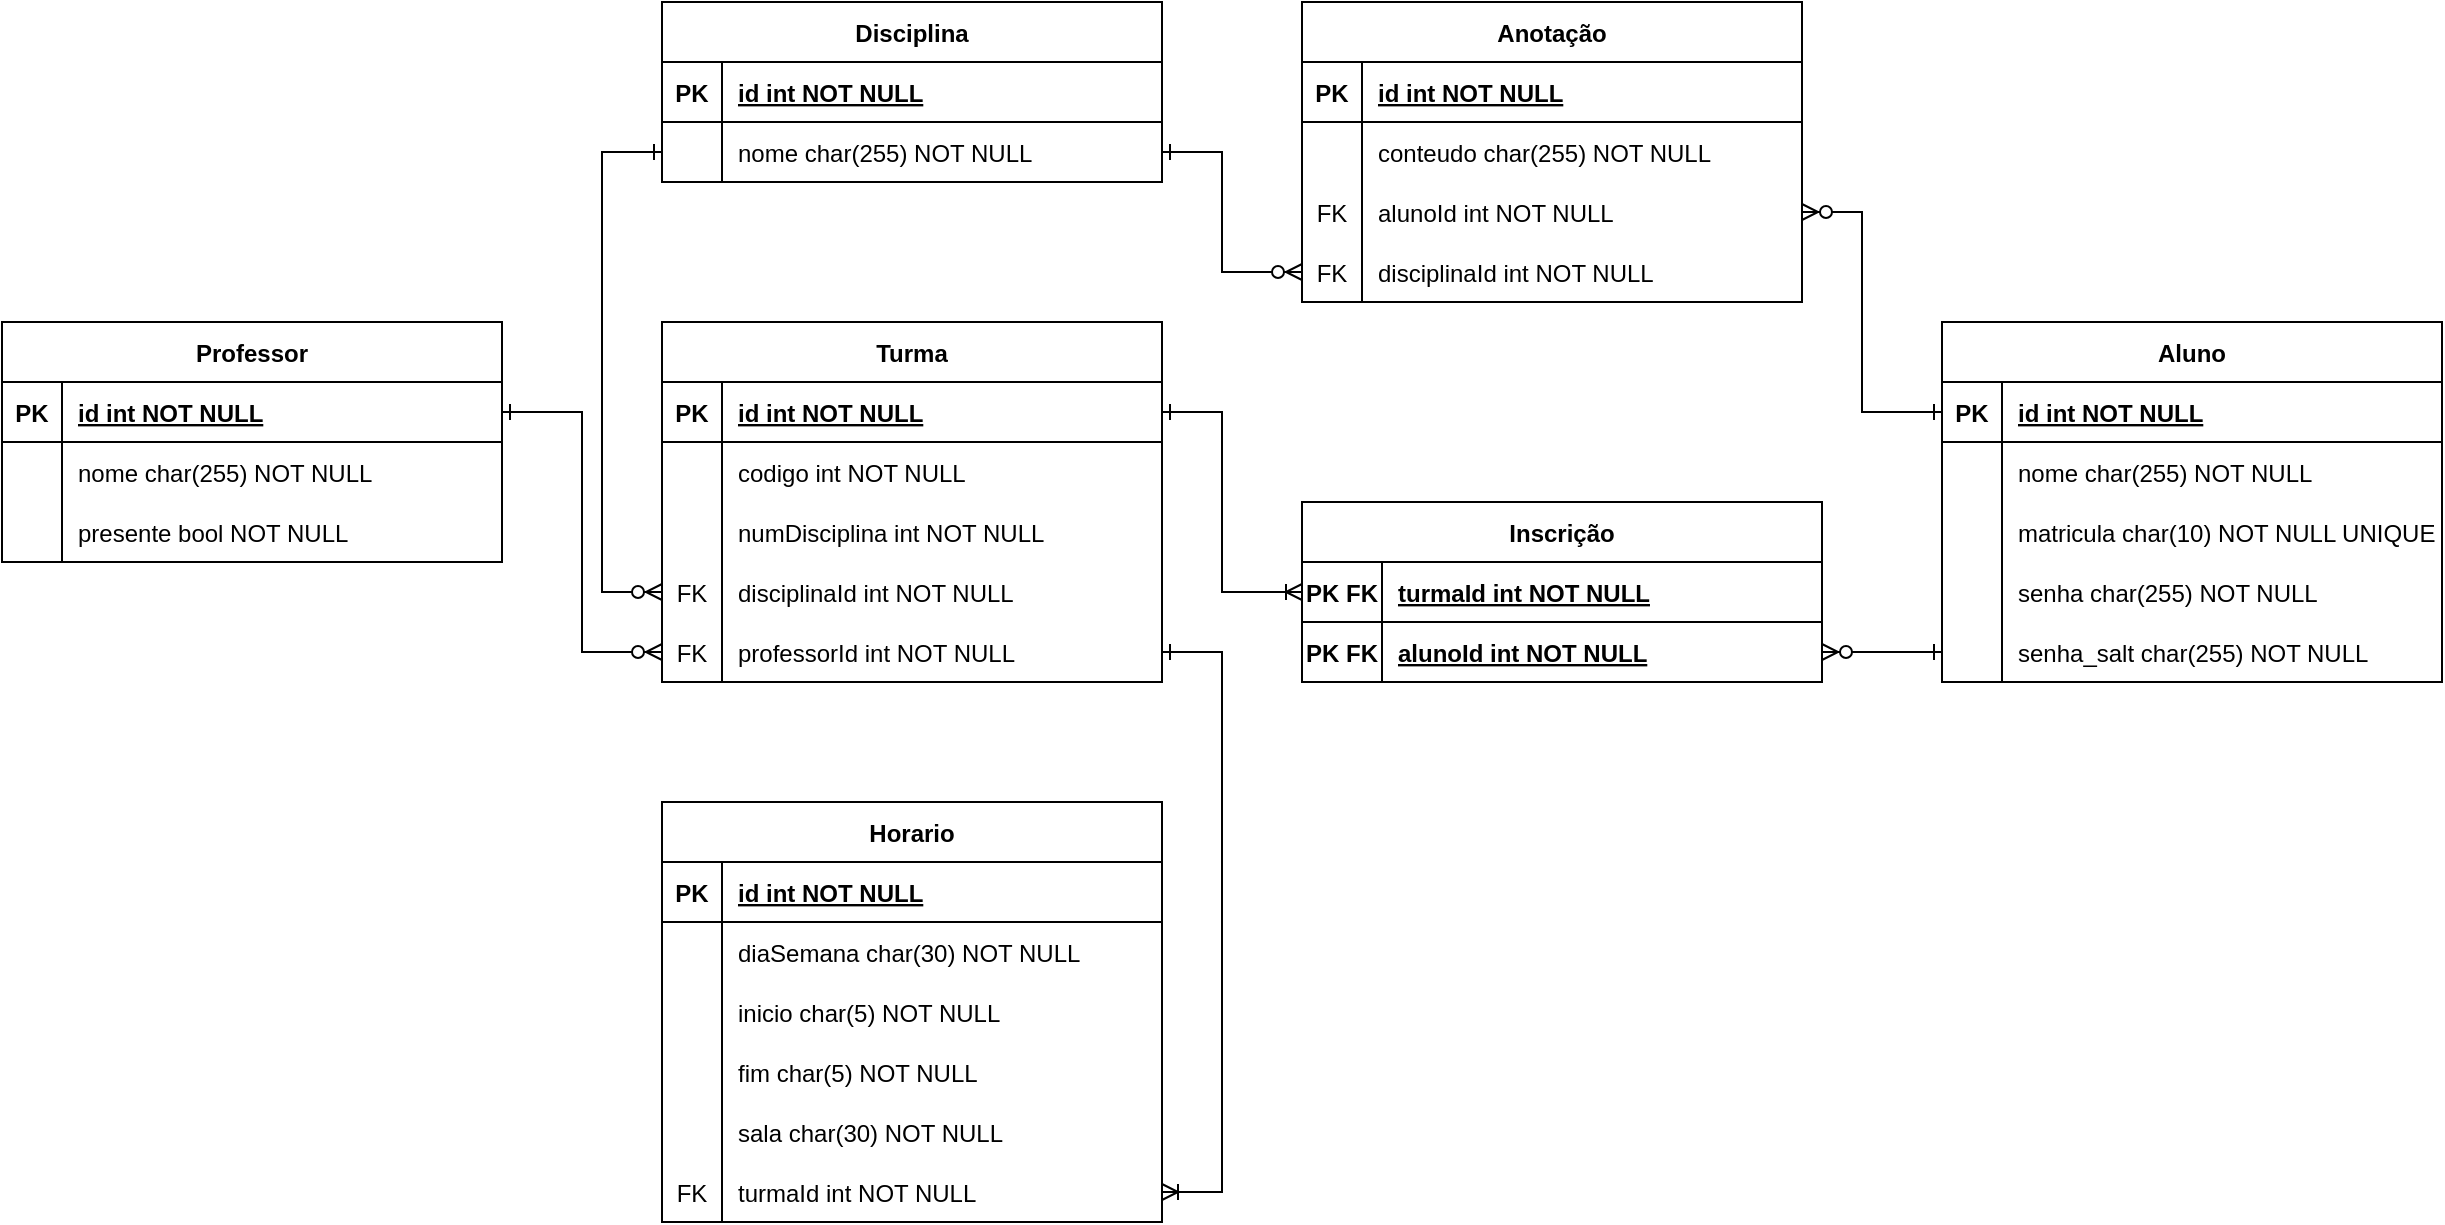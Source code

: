 <mxfile version="24.0.1" type="device">
  <diagram id="R2lEEEUBdFMjLlhIrx00" name="Page-1">
    <mxGraphModel dx="1434" dy="759" grid="1" gridSize="10" guides="1" tooltips="1" connect="1" arrows="1" fold="1" page="1" pageScale="1" pageWidth="850" pageHeight="1100" math="0" shadow="0" extFonts="Permanent Marker^https://fonts.googleapis.com/css?family=Permanent+Marker">
      <root>
        <mxCell id="0" />
        <mxCell id="1" parent="0" />
        <mxCell id="5o4uCUtL5MpnE-DU4FWx-1" value="Professor" style="shape=table;startSize=30;container=1;collapsible=1;childLayout=tableLayout;fixedRows=1;rowLines=0;fontStyle=1;align=center;resizeLast=1;" vertex="1" parent="1">
          <mxGeometry x="110" y="680" width="250" height="120" as="geometry" />
        </mxCell>
        <mxCell id="5o4uCUtL5MpnE-DU4FWx-2" value="" style="shape=partialRectangle;collapsible=0;dropTarget=0;pointerEvents=0;fillColor=none;points=[[0,0.5],[1,0.5]];portConstraint=eastwest;top=0;left=0;right=0;bottom=1;" vertex="1" parent="5o4uCUtL5MpnE-DU4FWx-1">
          <mxGeometry y="30" width="250" height="30" as="geometry" />
        </mxCell>
        <mxCell id="5o4uCUtL5MpnE-DU4FWx-3" value="PK" style="shape=partialRectangle;overflow=hidden;connectable=0;fillColor=none;top=0;left=0;bottom=0;right=0;fontStyle=1;" vertex="1" parent="5o4uCUtL5MpnE-DU4FWx-2">
          <mxGeometry width="30" height="30" as="geometry">
            <mxRectangle width="30" height="30" as="alternateBounds" />
          </mxGeometry>
        </mxCell>
        <mxCell id="5o4uCUtL5MpnE-DU4FWx-4" value="id int NOT NULL " style="shape=partialRectangle;overflow=hidden;connectable=0;fillColor=none;top=0;left=0;bottom=0;right=0;align=left;spacingLeft=6;fontStyle=5;" vertex="1" parent="5o4uCUtL5MpnE-DU4FWx-2">
          <mxGeometry x="30" width="220" height="30" as="geometry">
            <mxRectangle width="220" height="30" as="alternateBounds" />
          </mxGeometry>
        </mxCell>
        <mxCell id="5o4uCUtL5MpnE-DU4FWx-5" value="" style="shape=partialRectangle;collapsible=0;dropTarget=0;pointerEvents=0;fillColor=none;points=[[0,0.5],[1,0.5]];portConstraint=eastwest;top=0;left=0;right=0;bottom=0;" vertex="1" parent="5o4uCUtL5MpnE-DU4FWx-1">
          <mxGeometry y="60" width="250" height="30" as="geometry" />
        </mxCell>
        <mxCell id="5o4uCUtL5MpnE-DU4FWx-6" value="" style="shape=partialRectangle;overflow=hidden;connectable=0;fillColor=none;top=0;left=0;bottom=0;right=0;" vertex="1" parent="5o4uCUtL5MpnE-DU4FWx-5">
          <mxGeometry width="30" height="30" as="geometry">
            <mxRectangle width="30" height="30" as="alternateBounds" />
          </mxGeometry>
        </mxCell>
        <mxCell id="5o4uCUtL5MpnE-DU4FWx-7" value="nome char(255) NOT NULL" style="shape=partialRectangle;overflow=hidden;connectable=0;fillColor=none;top=0;left=0;bottom=0;right=0;align=left;spacingLeft=6;" vertex="1" parent="5o4uCUtL5MpnE-DU4FWx-5">
          <mxGeometry x="30" width="220" height="30" as="geometry">
            <mxRectangle width="220" height="30" as="alternateBounds" />
          </mxGeometry>
        </mxCell>
        <mxCell id="5o4uCUtL5MpnE-DU4FWx-82" style="shape=partialRectangle;collapsible=0;dropTarget=0;pointerEvents=0;fillColor=none;points=[[0,0.5],[1,0.5]];portConstraint=eastwest;top=0;left=0;right=0;bottom=0;" vertex="1" parent="5o4uCUtL5MpnE-DU4FWx-1">
          <mxGeometry y="90" width="250" height="30" as="geometry" />
        </mxCell>
        <mxCell id="5o4uCUtL5MpnE-DU4FWx-83" style="shape=partialRectangle;overflow=hidden;connectable=0;fillColor=none;top=0;left=0;bottom=0;right=0;" vertex="1" parent="5o4uCUtL5MpnE-DU4FWx-82">
          <mxGeometry width="30" height="30" as="geometry">
            <mxRectangle width="30" height="30" as="alternateBounds" />
          </mxGeometry>
        </mxCell>
        <mxCell id="5o4uCUtL5MpnE-DU4FWx-84" value="presente bool NOT NULL" style="shape=partialRectangle;overflow=hidden;connectable=0;fillColor=none;top=0;left=0;bottom=0;right=0;align=left;spacingLeft=6;" vertex="1" parent="5o4uCUtL5MpnE-DU4FWx-82">
          <mxGeometry x="30" width="220" height="30" as="geometry">
            <mxRectangle width="220" height="30" as="alternateBounds" />
          </mxGeometry>
        </mxCell>
        <mxCell id="5o4uCUtL5MpnE-DU4FWx-8" value="Disciplina" style="shape=table;startSize=30;container=1;collapsible=1;childLayout=tableLayout;fixedRows=1;rowLines=0;fontStyle=1;align=center;resizeLast=1;" vertex="1" parent="1">
          <mxGeometry x="440" y="520" width="250" height="90" as="geometry" />
        </mxCell>
        <mxCell id="5o4uCUtL5MpnE-DU4FWx-9" value="" style="shape=partialRectangle;collapsible=0;dropTarget=0;pointerEvents=0;fillColor=none;points=[[0,0.5],[1,0.5]];portConstraint=eastwest;top=0;left=0;right=0;bottom=1;" vertex="1" parent="5o4uCUtL5MpnE-DU4FWx-8">
          <mxGeometry y="30" width="250" height="30" as="geometry" />
        </mxCell>
        <mxCell id="5o4uCUtL5MpnE-DU4FWx-10" value="PK" style="shape=partialRectangle;overflow=hidden;connectable=0;fillColor=none;top=0;left=0;bottom=0;right=0;fontStyle=1;" vertex="1" parent="5o4uCUtL5MpnE-DU4FWx-9">
          <mxGeometry width="30" height="30" as="geometry">
            <mxRectangle width="30" height="30" as="alternateBounds" />
          </mxGeometry>
        </mxCell>
        <mxCell id="5o4uCUtL5MpnE-DU4FWx-11" value="id int NOT NULL " style="shape=partialRectangle;overflow=hidden;connectable=0;fillColor=none;top=0;left=0;bottom=0;right=0;align=left;spacingLeft=6;fontStyle=5;" vertex="1" parent="5o4uCUtL5MpnE-DU4FWx-9">
          <mxGeometry x="30" width="220" height="30" as="geometry">
            <mxRectangle width="220" height="30" as="alternateBounds" />
          </mxGeometry>
        </mxCell>
        <mxCell id="5o4uCUtL5MpnE-DU4FWx-12" value="" style="shape=partialRectangle;collapsible=0;dropTarget=0;pointerEvents=0;fillColor=none;points=[[0,0.5],[1,0.5]];portConstraint=eastwest;top=0;left=0;right=0;bottom=0;" vertex="1" parent="5o4uCUtL5MpnE-DU4FWx-8">
          <mxGeometry y="60" width="250" height="30" as="geometry" />
        </mxCell>
        <mxCell id="5o4uCUtL5MpnE-DU4FWx-13" value="" style="shape=partialRectangle;overflow=hidden;connectable=0;fillColor=none;top=0;left=0;bottom=0;right=0;" vertex="1" parent="5o4uCUtL5MpnE-DU4FWx-12">
          <mxGeometry width="30" height="30" as="geometry">
            <mxRectangle width="30" height="30" as="alternateBounds" />
          </mxGeometry>
        </mxCell>
        <mxCell id="5o4uCUtL5MpnE-DU4FWx-14" value="nome char(255) NOT NULL" style="shape=partialRectangle;overflow=hidden;connectable=0;fillColor=none;top=0;left=0;bottom=0;right=0;align=left;spacingLeft=6;" vertex="1" parent="5o4uCUtL5MpnE-DU4FWx-12">
          <mxGeometry x="30" width="220" height="30" as="geometry">
            <mxRectangle width="220" height="30" as="alternateBounds" />
          </mxGeometry>
        </mxCell>
        <mxCell id="5o4uCUtL5MpnE-DU4FWx-15" value="Turma" style="shape=table;startSize=30;container=1;collapsible=1;childLayout=tableLayout;fixedRows=1;rowLines=0;fontStyle=1;align=center;resizeLast=1;" vertex="1" parent="1">
          <mxGeometry x="440" y="680" width="250" height="180" as="geometry" />
        </mxCell>
        <mxCell id="5o4uCUtL5MpnE-DU4FWx-16" value="" style="shape=partialRectangle;collapsible=0;dropTarget=0;pointerEvents=0;fillColor=none;points=[[0,0.5],[1,0.5]];portConstraint=eastwest;top=0;left=0;right=0;bottom=1;" vertex="1" parent="5o4uCUtL5MpnE-DU4FWx-15">
          <mxGeometry y="30" width="250" height="30" as="geometry" />
        </mxCell>
        <mxCell id="5o4uCUtL5MpnE-DU4FWx-17" value="PK" style="shape=partialRectangle;overflow=hidden;connectable=0;fillColor=none;top=0;left=0;bottom=0;right=0;fontStyle=1;" vertex="1" parent="5o4uCUtL5MpnE-DU4FWx-16">
          <mxGeometry width="30" height="30" as="geometry">
            <mxRectangle width="30" height="30" as="alternateBounds" />
          </mxGeometry>
        </mxCell>
        <mxCell id="5o4uCUtL5MpnE-DU4FWx-18" value="id int NOT NULL " style="shape=partialRectangle;overflow=hidden;connectable=0;fillColor=none;top=0;left=0;bottom=0;right=0;align=left;spacingLeft=6;fontStyle=5;" vertex="1" parent="5o4uCUtL5MpnE-DU4FWx-16">
          <mxGeometry x="30" width="220" height="30" as="geometry">
            <mxRectangle width="220" height="30" as="alternateBounds" />
          </mxGeometry>
        </mxCell>
        <mxCell id="5o4uCUtL5MpnE-DU4FWx-19" value="" style="shape=partialRectangle;collapsible=0;dropTarget=0;pointerEvents=0;fillColor=none;points=[[0,0.5],[1,0.5]];portConstraint=eastwest;top=0;left=0;right=0;bottom=0;" vertex="1" parent="5o4uCUtL5MpnE-DU4FWx-15">
          <mxGeometry y="60" width="250" height="30" as="geometry" />
        </mxCell>
        <mxCell id="5o4uCUtL5MpnE-DU4FWx-20" value="" style="shape=partialRectangle;overflow=hidden;connectable=0;fillColor=none;top=0;left=0;bottom=0;right=0;" vertex="1" parent="5o4uCUtL5MpnE-DU4FWx-19">
          <mxGeometry width="30" height="30" as="geometry">
            <mxRectangle width="30" height="30" as="alternateBounds" />
          </mxGeometry>
        </mxCell>
        <mxCell id="5o4uCUtL5MpnE-DU4FWx-21" value="codigo int NOT NULL" style="shape=partialRectangle;overflow=hidden;connectable=0;fillColor=none;top=0;left=0;bottom=0;right=0;align=left;spacingLeft=6;" vertex="1" parent="5o4uCUtL5MpnE-DU4FWx-19">
          <mxGeometry x="30" width="220" height="30" as="geometry">
            <mxRectangle width="220" height="30" as="alternateBounds" />
          </mxGeometry>
        </mxCell>
        <mxCell id="5o4uCUtL5MpnE-DU4FWx-88" style="shape=partialRectangle;collapsible=0;dropTarget=0;pointerEvents=0;fillColor=none;points=[[0,0.5],[1,0.5]];portConstraint=eastwest;top=0;left=0;right=0;bottom=0;" vertex="1" parent="5o4uCUtL5MpnE-DU4FWx-15">
          <mxGeometry y="90" width="250" height="30" as="geometry" />
        </mxCell>
        <mxCell id="5o4uCUtL5MpnE-DU4FWx-89" style="shape=partialRectangle;overflow=hidden;connectable=0;fillColor=none;top=0;left=0;bottom=0;right=0;" vertex="1" parent="5o4uCUtL5MpnE-DU4FWx-88">
          <mxGeometry width="30" height="30" as="geometry">
            <mxRectangle width="30" height="30" as="alternateBounds" />
          </mxGeometry>
        </mxCell>
        <mxCell id="5o4uCUtL5MpnE-DU4FWx-90" value="numDisciplina int NOT NULL" style="shape=partialRectangle;overflow=hidden;connectable=0;fillColor=none;top=0;left=0;bottom=0;right=0;align=left;spacingLeft=6;" vertex="1" parent="5o4uCUtL5MpnE-DU4FWx-88">
          <mxGeometry x="30" width="220" height="30" as="geometry">
            <mxRectangle width="220" height="30" as="alternateBounds" />
          </mxGeometry>
        </mxCell>
        <mxCell id="5o4uCUtL5MpnE-DU4FWx-28" style="shape=partialRectangle;collapsible=0;dropTarget=0;pointerEvents=0;fillColor=none;points=[[0,0.5],[1,0.5]];portConstraint=eastwest;top=0;left=0;right=0;bottom=0;" vertex="1" parent="5o4uCUtL5MpnE-DU4FWx-15">
          <mxGeometry y="120" width="250" height="30" as="geometry" />
        </mxCell>
        <mxCell id="5o4uCUtL5MpnE-DU4FWx-29" value="FK" style="shape=partialRectangle;overflow=hidden;connectable=0;fillColor=none;top=0;left=0;bottom=0;right=0;" vertex="1" parent="5o4uCUtL5MpnE-DU4FWx-28">
          <mxGeometry width="30" height="30" as="geometry">
            <mxRectangle width="30" height="30" as="alternateBounds" />
          </mxGeometry>
        </mxCell>
        <mxCell id="5o4uCUtL5MpnE-DU4FWx-30" value="disciplinaId int NOT NULL" style="shape=partialRectangle;overflow=hidden;connectable=0;fillColor=none;top=0;left=0;bottom=0;right=0;align=left;spacingLeft=6;" vertex="1" parent="5o4uCUtL5MpnE-DU4FWx-28">
          <mxGeometry x="30" width="220" height="30" as="geometry">
            <mxRectangle width="220" height="30" as="alternateBounds" />
          </mxGeometry>
        </mxCell>
        <mxCell id="5o4uCUtL5MpnE-DU4FWx-25" style="shape=partialRectangle;collapsible=0;dropTarget=0;pointerEvents=0;fillColor=none;points=[[0,0.5],[1,0.5]];portConstraint=eastwest;top=0;left=0;right=0;bottom=0;" vertex="1" parent="5o4uCUtL5MpnE-DU4FWx-15">
          <mxGeometry y="150" width="250" height="30" as="geometry" />
        </mxCell>
        <mxCell id="5o4uCUtL5MpnE-DU4FWx-26" value="FK" style="shape=partialRectangle;overflow=hidden;connectable=0;fillColor=none;top=0;left=0;bottom=0;right=0;" vertex="1" parent="5o4uCUtL5MpnE-DU4FWx-25">
          <mxGeometry width="30" height="30" as="geometry">
            <mxRectangle width="30" height="30" as="alternateBounds" />
          </mxGeometry>
        </mxCell>
        <mxCell id="5o4uCUtL5MpnE-DU4FWx-27" value="professorId int NOT NULL" style="shape=partialRectangle;overflow=hidden;connectable=0;fillColor=none;top=0;left=0;bottom=0;right=0;align=left;spacingLeft=6;" vertex="1" parent="5o4uCUtL5MpnE-DU4FWx-25">
          <mxGeometry x="30" width="220" height="30" as="geometry">
            <mxRectangle width="220" height="30" as="alternateBounds" />
          </mxGeometry>
        </mxCell>
        <mxCell id="5o4uCUtL5MpnE-DU4FWx-31" value="Aluno" style="shape=table;startSize=30;container=1;collapsible=1;childLayout=tableLayout;fixedRows=1;rowLines=0;fontStyle=1;align=center;resizeLast=1;" vertex="1" parent="1">
          <mxGeometry x="1080" y="680" width="250" height="180" as="geometry" />
        </mxCell>
        <mxCell id="5o4uCUtL5MpnE-DU4FWx-32" value="" style="shape=partialRectangle;collapsible=0;dropTarget=0;pointerEvents=0;fillColor=none;points=[[0,0.5],[1,0.5]];portConstraint=eastwest;top=0;left=0;right=0;bottom=1;" vertex="1" parent="5o4uCUtL5MpnE-DU4FWx-31">
          <mxGeometry y="30" width="250" height="30" as="geometry" />
        </mxCell>
        <mxCell id="5o4uCUtL5MpnE-DU4FWx-33" value="PK" style="shape=partialRectangle;overflow=hidden;connectable=0;fillColor=none;top=0;left=0;bottom=0;right=0;fontStyle=1;" vertex="1" parent="5o4uCUtL5MpnE-DU4FWx-32">
          <mxGeometry width="30" height="30" as="geometry">
            <mxRectangle width="30" height="30" as="alternateBounds" />
          </mxGeometry>
        </mxCell>
        <mxCell id="5o4uCUtL5MpnE-DU4FWx-34" value="id int NOT NULL " style="shape=partialRectangle;overflow=hidden;connectable=0;fillColor=none;top=0;left=0;bottom=0;right=0;align=left;spacingLeft=6;fontStyle=5;" vertex="1" parent="5o4uCUtL5MpnE-DU4FWx-32">
          <mxGeometry x="30" width="220" height="30" as="geometry">
            <mxRectangle width="220" height="30" as="alternateBounds" />
          </mxGeometry>
        </mxCell>
        <mxCell id="5o4uCUtL5MpnE-DU4FWx-35" value="" style="shape=partialRectangle;collapsible=0;dropTarget=0;pointerEvents=0;fillColor=none;points=[[0,0.5],[1,0.5]];portConstraint=eastwest;top=0;left=0;right=0;bottom=0;" vertex="1" parent="5o4uCUtL5MpnE-DU4FWx-31">
          <mxGeometry y="60" width="250" height="30" as="geometry" />
        </mxCell>
        <mxCell id="5o4uCUtL5MpnE-DU4FWx-36" value="" style="shape=partialRectangle;overflow=hidden;connectable=0;fillColor=none;top=0;left=0;bottom=0;right=0;" vertex="1" parent="5o4uCUtL5MpnE-DU4FWx-35">
          <mxGeometry width="30" height="30" as="geometry">
            <mxRectangle width="30" height="30" as="alternateBounds" />
          </mxGeometry>
        </mxCell>
        <mxCell id="5o4uCUtL5MpnE-DU4FWx-37" value="nome char(255) NOT NULL" style="shape=partialRectangle;overflow=hidden;connectable=0;fillColor=none;top=0;left=0;bottom=0;right=0;align=left;spacingLeft=6;" vertex="1" parent="5o4uCUtL5MpnE-DU4FWx-35">
          <mxGeometry x="30" width="220" height="30" as="geometry">
            <mxRectangle width="220" height="30" as="alternateBounds" />
          </mxGeometry>
        </mxCell>
        <mxCell id="5o4uCUtL5MpnE-DU4FWx-38" style="shape=partialRectangle;collapsible=0;dropTarget=0;pointerEvents=0;fillColor=none;points=[[0,0.5],[1,0.5]];portConstraint=eastwest;top=0;left=0;right=0;bottom=0;" vertex="1" parent="5o4uCUtL5MpnE-DU4FWx-31">
          <mxGeometry y="90" width="250" height="30" as="geometry" />
        </mxCell>
        <mxCell id="5o4uCUtL5MpnE-DU4FWx-39" style="shape=partialRectangle;overflow=hidden;connectable=0;fillColor=none;top=0;left=0;bottom=0;right=0;" vertex="1" parent="5o4uCUtL5MpnE-DU4FWx-38">
          <mxGeometry width="30" height="30" as="geometry">
            <mxRectangle width="30" height="30" as="alternateBounds" />
          </mxGeometry>
        </mxCell>
        <mxCell id="5o4uCUtL5MpnE-DU4FWx-40" value="matricula char(10) NOT NULL UNIQUE" style="shape=partialRectangle;overflow=hidden;connectable=0;fillColor=none;top=0;left=0;bottom=0;right=0;align=left;spacingLeft=6;" vertex="1" parent="5o4uCUtL5MpnE-DU4FWx-38">
          <mxGeometry x="30" width="220" height="30" as="geometry">
            <mxRectangle width="220" height="30" as="alternateBounds" />
          </mxGeometry>
        </mxCell>
        <mxCell id="5o4uCUtL5MpnE-DU4FWx-47" style="shape=partialRectangle;collapsible=0;dropTarget=0;pointerEvents=0;fillColor=none;points=[[0,0.5],[1,0.5]];portConstraint=eastwest;top=0;left=0;right=0;bottom=0;" vertex="1" parent="5o4uCUtL5MpnE-DU4FWx-31">
          <mxGeometry y="120" width="250" height="30" as="geometry" />
        </mxCell>
        <mxCell id="5o4uCUtL5MpnE-DU4FWx-48" style="shape=partialRectangle;overflow=hidden;connectable=0;fillColor=none;top=0;left=0;bottom=0;right=0;" vertex="1" parent="5o4uCUtL5MpnE-DU4FWx-47">
          <mxGeometry width="30" height="30" as="geometry">
            <mxRectangle width="30" height="30" as="alternateBounds" />
          </mxGeometry>
        </mxCell>
        <mxCell id="5o4uCUtL5MpnE-DU4FWx-49" value="senha char(255) NOT NULL" style="shape=partialRectangle;overflow=hidden;connectable=0;fillColor=none;top=0;left=0;bottom=0;right=0;align=left;spacingLeft=6;" vertex="1" parent="5o4uCUtL5MpnE-DU4FWx-47">
          <mxGeometry x="30" width="220" height="30" as="geometry">
            <mxRectangle width="220" height="30" as="alternateBounds" />
          </mxGeometry>
        </mxCell>
        <mxCell id="5o4uCUtL5MpnE-DU4FWx-50" style="shape=partialRectangle;collapsible=0;dropTarget=0;pointerEvents=0;fillColor=none;points=[[0,0.5],[1,0.5]];portConstraint=eastwest;top=0;left=0;right=0;bottom=0;" vertex="1" parent="5o4uCUtL5MpnE-DU4FWx-31">
          <mxGeometry y="150" width="250" height="30" as="geometry" />
        </mxCell>
        <mxCell id="5o4uCUtL5MpnE-DU4FWx-51" style="shape=partialRectangle;overflow=hidden;connectable=0;fillColor=none;top=0;left=0;bottom=0;right=0;" vertex="1" parent="5o4uCUtL5MpnE-DU4FWx-50">
          <mxGeometry width="30" height="30" as="geometry">
            <mxRectangle width="30" height="30" as="alternateBounds" />
          </mxGeometry>
        </mxCell>
        <mxCell id="5o4uCUtL5MpnE-DU4FWx-52" value="senha_salt char(255) NOT NULL" style="shape=partialRectangle;overflow=hidden;connectable=0;fillColor=none;top=0;left=0;bottom=0;right=0;align=left;spacingLeft=6;" vertex="1" parent="5o4uCUtL5MpnE-DU4FWx-50">
          <mxGeometry x="30" width="220" height="30" as="geometry">
            <mxRectangle width="220" height="30" as="alternateBounds" />
          </mxGeometry>
        </mxCell>
        <mxCell id="5o4uCUtL5MpnE-DU4FWx-53" value="Inscrição" style="shape=table;startSize=30;container=1;collapsible=1;childLayout=tableLayout;fixedRows=1;rowLines=0;fontStyle=1;align=center;resizeLast=1;" vertex="1" parent="1">
          <mxGeometry x="760" y="770" width="260" height="90" as="geometry" />
        </mxCell>
        <mxCell id="5o4uCUtL5MpnE-DU4FWx-54" value="" style="shape=partialRectangle;collapsible=0;dropTarget=0;pointerEvents=0;fillColor=none;points=[[0,0.5],[1,0.5]];portConstraint=eastwest;top=0;left=0;right=0;bottom=1;" vertex="1" parent="5o4uCUtL5MpnE-DU4FWx-53">
          <mxGeometry y="30" width="260" height="30" as="geometry" />
        </mxCell>
        <mxCell id="5o4uCUtL5MpnE-DU4FWx-55" value="PK FK" style="shape=partialRectangle;overflow=hidden;connectable=0;fillColor=none;top=0;left=0;bottom=0;right=0;fontStyle=1;" vertex="1" parent="5o4uCUtL5MpnE-DU4FWx-54">
          <mxGeometry width="40" height="30" as="geometry">
            <mxRectangle width="40" height="30" as="alternateBounds" />
          </mxGeometry>
        </mxCell>
        <mxCell id="5o4uCUtL5MpnE-DU4FWx-56" value="turmaId int NOT NULL " style="shape=partialRectangle;overflow=hidden;connectable=0;fillColor=none;top=0;left=0;bottom=0;right=0;align=left;spacingLeft=6;fontStyle=5;" vertex="1" parent="5o4uCUtL5MpnE-DU4FWx-54">
          <mxGeometry x="40" width="220" height="30" as="geometry">
            <mxRectangle width="220" height="30" as="alternateBounds" />
          </mxGeometry>
        </mxCell>
        <mxCell id="5o4uCUtL5MpnE-DU4FWx-60" style="shape=partialRectangle;collapsible=0;dropTarget=0;pointerEvents=0;fillColor=none;points=[[0,0.5],[1,0.5]];portConstraint=eastwest;top=0;left=0;right=0;bottom=1;" vertex="1" parent="5o4uCUtL5MpnE-DU4FWx-53">
          <mxGeometry y="60" width="260" height="30" as="geometry" />
        </mxCell>
        <mxCell id="5o4uCUtL5MpnE-DU4FWx-61" value="PK FK" style="shape=partialRectangle;overflow=hidden;connectable=0;fillColor=none;top=0;left=0;bottom=0;right=0;fontStyle=1;" vertex="1" parent="5o4uCUtL5MpnE-DU4FWx-60">
          <mxGeometry width="40" height="30" as="geometry">
            <mxRectangle width="40" height="30" as="alternateBounds" />
          </mxGeometry>
        </mxCell>
        <mxCell id="5o4uCUtL5MpnE-DU4FWx-62" value="alunoId int NOT NULL" style="shape=partialRectangle;overflow=hidden;connectable=0;fillColor=none;top=0;left=0;bottom=0;right=0;align=left;spacingLeft=6;fontStyle=5;" vertex="1" parent="5o4uCUtL5MpnE-DU4FWx-60">
          <mxGeometry x="40" width="220" height="30" as="geometry">
            <mxRectangle width="220" height="30" as="alternateBounds" />
          </mxGeometry>
        </mxCell>
        <mxCell id="5o4uCUtL5MpnE-DU4FWx-63" value="Anotação" style="shape=table;startSize=30;container=1;collapsible=1;childLayout=tableLayout;fixedRows=1;rowLines=0;fontStyle=1;align=center;resizeLast=1;" vertex="1" parent="1">
          <mxGeometry x="760" y="520" width="250" height="150" as="geometry" />
        </mxCell>
        <mxCell id="5o4uCUtL5MpnE-DU4FWx-64" value="" style="shape=partialRectangle;collapsible=0;dropTarget=0;pointerEvents=0;fillColor=none;points=[[0,0.5],[1,0.5]];portConstraint=eastwest;top=0;left=0;right=0;bottom=1;" vertex="1" parent="5o4uCUtL5MpnE-DU4FWx-63">
          <mxGeometry y="30" width="250" height="30" as="geometry" />
        </mxCell>
        <mxCell id="5o4uCUtL5MpnE-DU4FWx-65" value="PK" style="shape=partialRectangle;overflow=hidden;connectable=0;fillColor=none;top=0;left=0;bottom=0;right=0;fontStyle=1;" vertex="1" parent="5o4uCUtL5MpnE-DU4FWx-64">
          <mxGeometry width="30" height="30" as="geometry">
            <mxRectangle width="30" height="30" as="alternateBounds" />
          </mxGeometry>
        </mxCell>
        <mxCell id="5o4uCUtL5MpnE-DU4FWx-66" value="id int NOT NULL " style="shape=partialRectangle;overflow=hidden;connectable=0;fillColor=none;top=0;left=0;bottom=0;right=0;align=left;spacingLeft=6;fontStyle=5;" vertex="1" parent="5o4uCUtL5MpnE-DU4FWx-64">
          <mxGeometry x="30" width="220" height="30" as="geometry">
            <mxRectangle width="220" height="30" as="alternateBounds" />
          </mxGeometry>
        </mxCell>
        <mxCell id="5o4uCUtL5MpnE-DU4FWx-67" value="" style="shape=partialRectangle;collapsible=0;dropTarget=0;pointerEvents=0;fillColor=none;points=[[0,0.5],[1,0.5]];portConstraint=eastwest;top=0;left=0;right=0;bottom=0;" vertex="1" parent="5o4uCUtL5MpnE-DU4FWx-63">
          <mxGeometry y="60" width="250" height="30" as="geometry" />
        </mxCell>
        <mxCell id="5o4uCUtL5MpnE-DU4FWx-68" value="" style="shape=partialRectangle;overflow=hidden;connectable=0;fillColor=none;top=0;left=0;bottom=0;right=0;" vertex="1" parent="5o4uCUtL5MpnE-DU4FWx-67">
          <mxGeometry width="30" height="30" as="geometry">
            <mxRectangle width="30" height="30" as="alternateBounds" />
          </mxGeometry>
        </mxCell>
        <mxCell id="5o4uCUtL5MpnE-DU4FWx-69" value="conteudo char(255) NOT NULL" style="shape=partialRectangle;overflow=hidden;connectable=0;fillColor=none;top=0;left=0;bottom=0;right=0;align=left;spacingLeft=6;" vertex="1" parent="5o4uCUtL5MpnE-DU4FWx-67">
          <mxGeometry x="30" width="220" height="30" as="geometry">
            <mxRectangle width="220" height="30" as="alternateBounds" />
          </mxGeometry>
        </mxCell>
        <mxCell id="5o4uCUtL5MpnE-DU4FWx-73" style="shape=partialRectangle;collapsible=0;dropTarget=0;pointerEvents=0;fillColor=none;points=[[0,0.5],[1,0.5]];portConstraint=eastwest;top=0;left=0;right=0;bottom=0;" vertex="1" parent="5o4uCUtL5MpnE-DU4FWx-63">
          <mxGeometry y="90" width="250" height="30" as="geometry" />
        </mxCell>
        <mxCell id="5o4uCUtL5MpnE-DU4FWx-74" value="FK" style="shape=partialRectangle;overflow=hidden;connectable=0;fillColor=none;top=0;left=0;bottom=0;right=0;" vertex="1" parent="5o4uCUtL5MpnE-DU4FWx-73">
          <mxGeometry width="30" height="30" as="geometry">
            <mxRectangle width="30" height="30" as="alternateBounds" />
          </mxGeometry>
        </mxCell>
        <mxCell id="5o4uCUtL5MpnE-DU4FWx-75" value="alunoId int NOT NULL" style="shape=partialRectangle;overflow=hidden;connectable=0;fillColor=none;top=0;left=0;bottom=0;right=0;align=left;spacingLeft=6;" vertex="1" parent="5o4uCUtL5MpnE-DU4FWx-73">
          <mxGeometry x="30" width="220" height="30" as="geometry">
            <mxRectangle width="220" height="30" as="alternateBounds" />
          </mxGeometry>
        </mxCell>
        <mxCell id="5o4uCUtL5MpnE-DU4FWx-70" style="shape=partialRectangle;collapsible=0;dropTarget=0;pointerEvents=0;fillColor=none;points=[[0,0.5],[1,0.5]];portConstraint=eastwest;top=0;left=0;right=0;bottom=0;" vertex="1" parent="5o4uCUtL5MpnE-DU4FWx-63">
          <mxGeometry y="120" width="250" height="30" as="geometry" />
        </mxCell>
        <mxCell id="5o4uCUtL5MpnE-DU4FWx-71" value="FK" style="shape=partialRectangle;overflow=hidden;connectable=0;fillColor=none;top=0;left=0;bottom=0;right=0;" vertex="1" parent="5o4uCUtL5MpnE-DU4FWx-70">
          <mxGeometry width="30" height="30" as="geometry">
            <mxRectangle width="30" height="30" as="alternateBounds" />
          </mxGeometry>
        </mxCell>
        <mxCell id="5o4uCUtL5MpnE-DU4FWx-72" value="disciplinaId int NOT NULL" style="shape=partialRectangle;overflow=hidden;connectable=0;fillColor=none;top=0;left=0;bottom=0;right=0;align=left;spacingLeft=6;" vertex="1" parent="5o4uCUtL5MpnE-DU4FWx-70">
          <mxGeometry x="30" width="220" height="30" as="geometry">
            <mxRectangle width="220" height="30" as="alternateBounds" />
          </mxGeometry>
        </mxCell>
        <mxCell id="5o4uCUtL5MpnE-DU4FWx-76" value="" style="edgeStyle=orthogonalEdgeStyle;endArrow=ERzeroToMany;startArrow=ERone;endFill=1;startFill=0;exitX=1;exitY=0.5;exitDx=0;exitDy=0;entryX=0;entryY=0.5;entryDx=0;entryDy=0;rounded=0;curved=0;" edge="1" parent="1" source="5o4uCUtL5MpnE-DU4FWx-2" target="5o4uCUtL5MpnE-DU4FWx-25">
          <mxGeometry width="100" height="100" relative="1" as="geometry">
            <mxPoint x="340" y="830" as="sourcePoint" />
            <mxPoint x="420" y="860" as="targetPoint" />
          </mxGeometry>
        </mxCell>
        <mxCell id="5o4uCUtL5MpnE-DU4FWx-77" value="" style="edgeStyle=orthogonalEdgeStyle;endArrow=ERzeroToMany;startArrow=ERone;endFill=1;startFill=0;exitX=0;exitY=0.5;exitDx=0;exitDy=0;entryX=0;entryY=0.5;entryDx=0;entryDy=0;rounded=0;curved=0;" edge="1" parent="1" source="5o4uCUtL5MpnE-DU4FWx-12" target="5o4uCUtL5MpnE-DU4FWx-28">
          <mxGeometry width="100" height="100" relative="1" as="geometry">
            <mxPoint x="370" y="735" as="sourcePoint" />
            <mxPoint x="450" y="855" as="targetPoint" />
            <Array as="points">
              <mxPoint x="410" y="595" />
              <mxPoint x="410" y="815" />
            </Array>
          </mxGeometry>
        </mxCell>
        <mxCell id="5o4uCUtL5MpnE-DU4FWx-78" value="" style="edgeStyle=orthogonalEdgeStyle;endArrow=ERoneToMany;startArrow=ERone;endFill=0;startFill=0;exitX=1;exitY=0.5;exitDx=0;exitDy=0;entryX=0;entryY=0.5;entryDx=0;entryDy=0;rounded=0;curved=0;" edge="1" parent="1" source="5o4uCUtL5MpnE-DU4FWx-16" target="5o4uCUtL5MpnE-DU4FWx-54">
          <mxGeometry width="100" height="100" relative="1" as="geometry">
            <mxPoint x="450" y="605" as="sourcePoint" />
            <mxPoint x="450" y="825" as="targetPoint" />
            <Array as="points">
              <mxPoint x="720" y="725" />
              <mxPoint x="720" y="815" />
            </Array>
          </mxGeometry>
        </mxCell>
        <mxCell id="5o4uCUtL5MpnE-DU4FWx-79" value="" style="edgeStyle=orthogonalEdgeStyle;endArrow=ERzeroToMany;startArrow=ERone;endFill=1;startFill=0;exitX=0;exitY=0.5;exitDx=0;exitDy=0;entryX=1;entryY=0.5;entryDx=0;entryDy=0;rounded=0;curved=0;" edge="1" parent="1" source="5o4uCUtL5MpnE-DU4FWx-50" target="5o4uCUtL5MpnE-DU4FWx-60">
          <mxGeometry width="100" height="100" relative="1" as="geometry">
            <mxPoint x="700" y="825" as="sourcePoint" />
            <mxPoint x="770" y="825" as="targetPoint" />
            <Array as="points">
              <mxPoint x="1050" y="845" />
              <mxPoint x="1050" y="845" />
            </Array>
          </mxGeometry>
        </mxCell>
        <mxCell id="5o4uCUtL5MpnE-DU4FWx-80" value="" style="edgeStyle=orthogonalEdgeStyle;endArrow=ERzeroToMany;startArrow=ERone;endFill=1;startFill=0;exitX=0;exitY=0.5;exitDx=0;exitDy=0;entryX=1;entryY=0.5;entryDx=0;entryDy=0;rounded=0;curved=0;" edge="1" parent="1" source="5o4uCUtL5MpnE-DU4FWx-32" target="5o4uCUtL5MpnE-DU4FWx-73">
          <mxGeometry width="100" height="100" relative="1" as="geometry">
            <mxPoint x="1090" y="855" as="sourcePoint" />
            <mxPoint x="1030" y="855" as="targetPoint" />
            <Array as="points">
              <mxPoint x="1040" y="725" />
              <mxPoint x="1040" y="625" />
            </Array>
          </mxGeometry>
        </mxCell>
        <mxCell id="5o4uCUtL5MpnE-DU4FWx-81" value="" style="edgeStyle=orthogonalEdgeStyle;endArrow=ERzeroToMany;startArrow=ERone;endFill=1;startFill=0;exitX=1;exitY=0.5;exitDx=0;exitDy=0;entryX=0;entryY=0.5;entryDx=0;entryDy=0;rounded=0;curved=0;" edge="1" parent="1" source="5o4uCUtL5MpnE-DU4FWx-12" target="5o4uCUtL5MpnE-DU4FWx-70">
          <mxGeometry width="100" height="100" relative="1" as="geometry">
            <mxPoint x="1090" y="735" as="sourcePoint" />
            <mxPoint x="1020" y="635" as="targetPoint" />
            <Array as="points">
              <mxPoint x="720" y="595" />
              <mxPoint x="720" y="655" />
            </Array>
          </mxGeometry>
        </mxCell>
        <mxCell id="5o4uCUtL5MpnE-DU4FWx-91" value="Horario" style="shape=table;startSize=30;container=1;collapsible=1;childLayout=tableLayout;fixedRows=1;rowLines=0;fontStyle=1;align=center;resizeLast=1;" vertex="1" parent="1">
          <mxGeometry x="440" y="920" width="250" height="210" as="geometry" />
        </mxCell>
        <mxCell id="5o4uCUtL5MpnE-DU4FWx-92" value="" style="shape=partialRectangle;collapsible=0;dropTarget=0;pointerEvents=0;fillColor=none;points=[[0,0.5],[1,0.5]];portConstraint=eastwest;top=0;left=0;right=0;bottom=1;" vertex="1" parent="5o4uCUtL5MpnE-DU4FWx-91">
          <mxGeometry y="30" width="250" height="30" as="geometry" />
        </mxCell>
        <mxCell id="5o4uCUtL5MpnE-DU4FWx-93" value="PK" style="shape=partialRectangle;overflow=hidden;connectable=0;fillColor=none;top=0;left=0;bottom=0;right=0;fontStyle=1;" vertex="1" parent="5o4uCUtL5MpnE-DU4FWx-92">
          <mxGeometry width="30" height="30" as="geometry">
            <mxRectangle width="30" height="30" as="alternateBounds" />
          </mxGeometry>
        </mxCell>
        <mxCell id="5o4uCUtL5MpnE-DU4FWx-94" value="id int NOT NULL " style="shape=partialRectangle;overflow=hidden;connectable=0;fillColor=none;top=0;left=0;bottom=0;right=0;align=left;spacingLeft=6;fontStyle=5;" vertex="1" parent="5o4uCUtL5MpnE-DU4FWx-92">
          <mxGeometry x="30" width="220" height="30" as="geometry">
            <mxRectangle width="220" height="30" as="alternateBounds" />
          </mxGeometry>
        </mxCell>
        <mxCell id="5o4uCUtL5MpnE-DU4FWx-95" value="" style="shape=partialRectangle;collapsible=0;dropTarget=0;pointerEvents=0;fillColor=none;points=[[0,0.5],[1,0.5]];portConstraint=eastwest;top=0;left=0;right=0;bottom=0;" vertex="1" parent="5o4uCUtL5MpnE-DU4FWx-91">
          <mxGeometry y="60" width="250" height="30" as="geometry" />
        </mxCell>
        <mxCell id="5o4uCUtL5MpnE-DU4FWx-96" value="" style="shape=partialRectangle;overflow=hidden;connectable=0;fillColor=none;top=0;left=0;bottom=0;right=0;" vertex="1" parent="5o4uCUtL5MpnE-DU4FWx-95">
          <mxGeometry width="30" height="30" as="geometry">
            <mxRectangle width="30" height="30" as="alternateBounds" />
          </mxGeometry>
        </mxCell>
        <mxCell id="5o4uCUtL5MpnE-DU4FWx-97" value="diaSemana char(30) NOT NULL" style="shape=partialRectangle;overflow=hidden;connectable=0;fillColor=none;top=0;left=0;bottom=0;right=0;align=left;spacingLeft=6;" vertex="1" parent="5o4uCUtL5MpnE-DU4FWx-95">
          <mxGeometry x="30" width="220" height="30" as="geometry">
            <mxRectangle width="220" height="30" as="alternateBounds" />
          </mxGeometry>
        </mxCell>
        <mxCell id="5o4uCUtL5MpnE-DU4FWx-98" style="shape=partialRectangle;collapsible=0;dropTarget=0;pointerEvents=0;fillColor=none;points=[[0,0.5],[1,0.5]];portConstraint=eastwest;top=0;left=0;right=0;bottom=0;" vertex="1" parent="5o4uCUtL5MpnE-DU4FWx-91">
          <mxGeometry y="90" width="250" height="30" as="geometry" />
        </mxCell>
        <mxCell id="5o4uCUtL5MpnE-DU4FWx-99" style="shape=partialRectangle;overflow=hidden;connectable=0;fillColor=none;top=0;left=0;bottom=0;right=0;" vertex="1" parent="5o4uCUtL5MpnE-DU4FWx-98">
          <mxGeometry width="30" height="30" as="geometry">
            <mxRectangle width="30" height="30" as="alternateBounds" />
          </mxGeometry>
        </mxCell>
        <mxCell id="5o4uCUtL5MpnE-DU4FWx-100" value="inicio char(5) NOT NULL" style="shape=partialRectangle;overflow=hidden;connectable=0;fillColor=none;top=0;left=0;bottom=0;right=0;align=left;spacingLeft=6;" vertex="1" parent="5o4uCUtL5MpnE-DU4FWx-98">
          <mxGeometry x="30" width="220" height="30" as="geometry">
            <mxRectangle width="220" height="30" as="alternateBounds" />
          </mxGeometry>
        </mxCell>
        <mxCell id="5o4uCUtL5MpnE-DU4FWx-101" style="shape=partialRectangle;collapsible=0;dropTarget=0;pointerEvents=0;fillColor=none;points=[[0,0.5],[1,0.5]];portConstraint=eastwest;top=0;left=0;right=0;bottom=0;" vertex="1" parent="5o4uCUtL5MpnE-DU4FWx-91">
          <mxGeometry y="120" width="250" height="30" as="geometry" />
        </mxCell>
        <mxCell id="5o4uCUtL5MpnE-DU4FWx-102" style="shape=partialRectangle;overflow=hidden;connectable=0;fillColor=none;top=0;left=0;bottom=0;right=0;" vertex="1" parent="5o4uCUtL5MpnE-DU4FWx-101">
          <mxGeometry width="30" height="30" as="geometry">
            <mxRectangle width="30" height="30" as="alternateBounds" />
          </mxGeometry>
        </mxCell>
        <mxCell id="5o4uCUtL5MpnE-DU4FWx-103" value="fim char(5) NOT NULL" style="shape=partialRectangle;overflow=hidden;connectable=0;fillColor=none;top=0;left=0;bottom=0;right=0;align=left;spacingLeft=6;" vertex="1" parent="5o4uCUtL5MpnE-DU4FWx-101">
          <mxGeometry x="30" width="220" height="30" as="geometry">
            <mxRectangle width="220" height="30" as="alternateBounds" />
          </mxGeometry>
        </mxCell>
        <mxCell id="5o4uCUtL5MpnE-DU4FWx-104" style="shape=partialRectangle;collapsible=0;dropTarget=0;pointerEvents=0;fillColor=none;points=[[0,0.5],[1,0.5]];portConstraint=eastwest;top=0;left=0;right=0;bottom=0;" vertex="1" parent="5o4uCUtL5MpnE-DU4FWx-91">
          <mxGeometry y="150" width="250" height="30" as="geometry" />
        </mxCell>
        <mxCell id="5o4uCUtL5MpnE-DU4FWx-105" style="shape=partialRectangle;overflow=hidden;connectable=0;fillColor=none;top=0;left=0;bottom=0;right=0;" vertex="1" parent="5o4uCUtL5MpnE-DU4FWx-104">
          <mxGeometry width="30" height="30" as="geometry">
            <mxRectangle width="30" height="30" as="alternateBounds" />
          </mxGeometry>
        </mxCell>
        <mxCell id="5o4uCUtL5MpnE-DU4FWx-106" value="sala char(30) NOT NULL" style="shape=partialRectangle;overflow=hidden;connectable=0;fillColor=none;top=0;left=0;bottom=0;right=0;align=left;spacingLeft=6;" vertex="1" parent="5o4uCUtL5MpnE-DU4FWx-104">
          <mxGeometry x="30" width="220" height="30" as="geometry">
            <mxRectangle width="220" height="30" as="alternateBounds" />
          </mxGeometry>
        </mxCell>
        <mxCell id="5o4uCUtL5MpnE-DU4FWx-107" style="shape=partialRectangle;collapsible=0;dropTarget=0;pointerEvents=0;fillColor=none;points=[[0,0.5],[1,0.5]];portConstraint=eastwest;top=0;left=0;right=0;bottom=0;" vertex="1" parent="5o4uCUtL5MpnE-DU4FWx-91">
          <mxGeometry y="180" width="250" height="30" as="geometry" />
        </mxCell>
        <mxCell id="5o4uCUtL5MpnE-DU4FWx-108" value="FK" style="shape=partialRectangle;overflow=hidden;connectable=0;fillColor=none;top=0;left=0;bottom=0;right=0;" vertex="1" parent="5o4uCUtL5MpnE-DU4FWx-107">
          <mxGeometry width="30" height="30" as="geometry">
            <mxRectangle width="30" height="30" as="alternateBounds" />
          </mxGeometry>
        </mxCell>
        <mxCell id="5o4uCUtL5MpnE-DU4FWx-109" value="turmaId int NOT NULL" style="shape=partialRectangle;overflow=hidden;connectable=0;fillColor=none;top=0;left=0;bottom=0;right=0;align=left;spacingLeft=6;" vertex="1" parent="5o4uCUtL5MpnE-DU4FWx-107">
          <mxGeometry x="30" width="220" height="30" as="geometry">
            <mxRectangle width="220" height="30" as="alternateBounds" />
          </mxGeometry>
        </mxCell>
        <mxCell id="5o4uCUtL5MpnE-DU4FWx-110" value="" style="edgeStyle=orthogonalEdgeStyle;endArrow=ERoneToMany;startArrow=ERone;endFill=0;startFill=0;exitX=1;exitY=0.5;exitDx=0;exitDy=0;entryX=1;entryY=0.5;entryDx=0;entryDy=0;rounded=0;curved=0;" edge="1" parent="1" source="5o4uCUtL5MpnE-DU4FWx-25" target="5o4uCUtL5MpnE-DU4FWx-107">
          <mxGeometry width="100" height="100" relative="1" as="geometry">
            <mxPoint x="700" y="735" as="sourcePoint" />
            <mxPoint x="770" y="825" as="targetPoint" />
            <Array as="points">
              <mxPoint x="720" y="845" />
              <mxPoint x="720" y="1115" />
            </Array>
          </mxGeometry>
        </mxCell>
      </root>
    </mxGraphModel>
  </diagram>
</mxfile>
